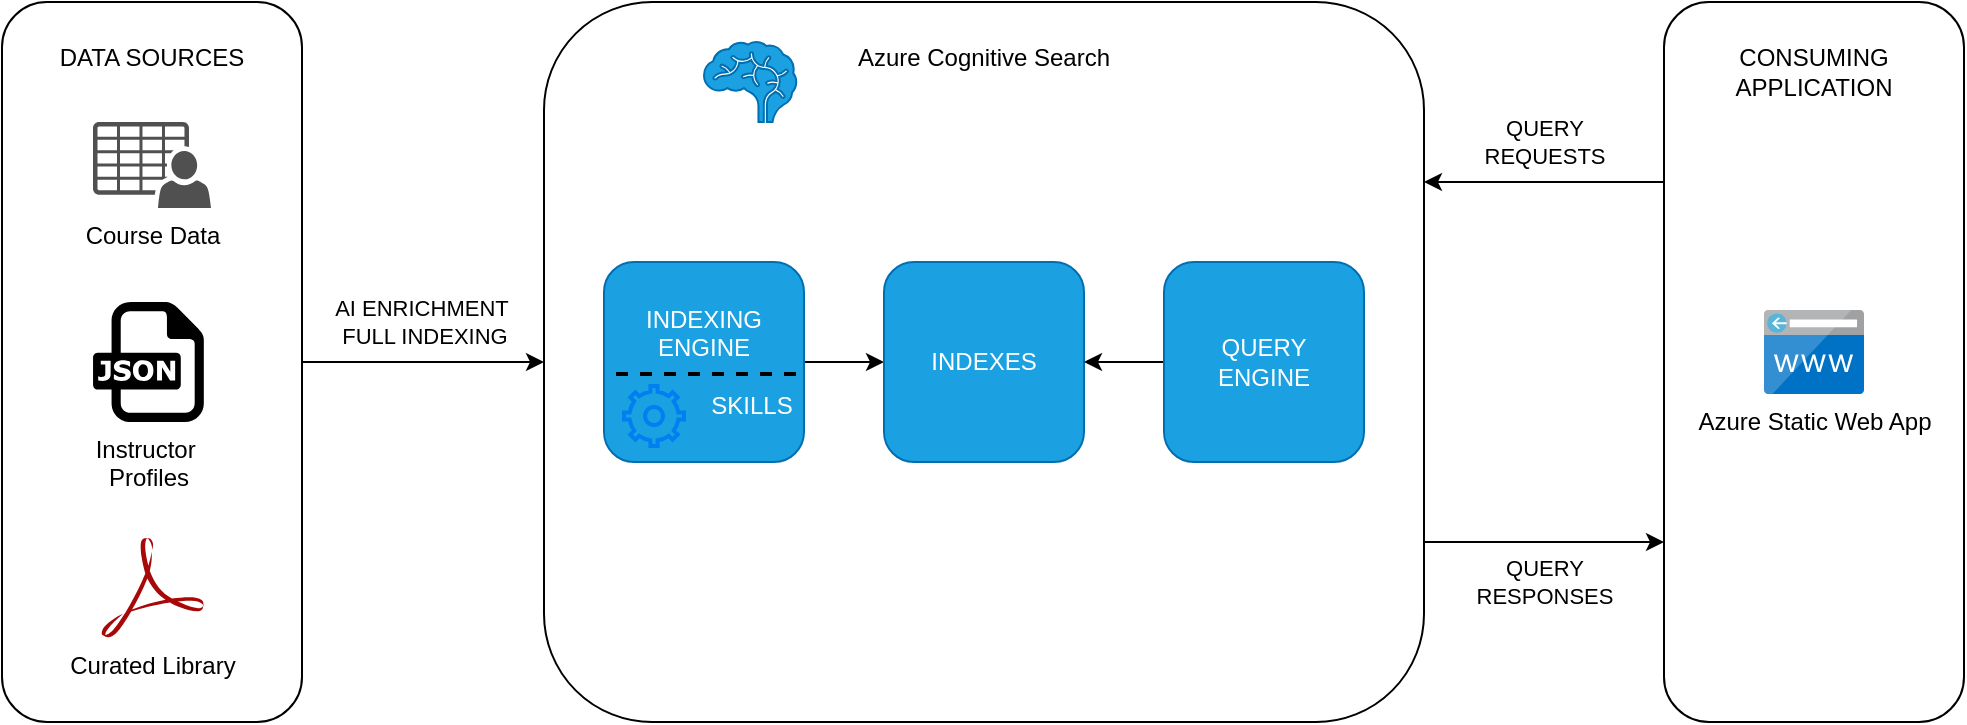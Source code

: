 <mxfile>
    <diagram id="opPc970GUqyMJmJhnnYP" name="Page-1">
        <mxGraphModel dx="1141" dy="1727" grid="1" gridSize="10" guides="1" tooltips="1" connect="1" arrows="1" fold="1" page="1" pageScale="1" pageWidth="850" pageHeight="1100" background="none" math="0" shadow="0">
            <root>
                <mxCell id="0"/>
                <mxCell id="1" parent="0"/>
                <mxCell id="21" value="&lt;span style=&quot;background-color: initial;&quot;&gt;&lt;br&gt;Azure Cognitive Search&lt;br&gt;&lt;/span&gt;" style="rounded=1;whiteSpace=wrap;html=1;align=center;verticalAlign=top;" vertex="1" parent="1">
                    <mxGeometry x="330" y="80" width="440" height="360" as="geometry"/>
                </mxCell>
                <mxCell id="38" value="&lt;span style=&quot;background-color: rgb(255, 255, 255);&quot;&gt;QUERY &lt;br&gt;RESPONSES&lt;/span&gt;" style="edgeStyle=none;html=1;exitX=1;exitY=0.75;exitDx=0;exitDy=0;fontColor=#000000;entryX=0;entryY=0.75;entryDx=0;entryDy=0;" edge="1" parent="1" source="21" target="22">
                    <mxGeometry y="-20" relative="1" as="geometry">
                        <mxPoint x="840" y="350" as="targetPoint"/>
                        <mxPoint as="offset"/>
                    </mxGeometry>
                </mxCell>
                <mxCell id="19" value="&lt;span style=&quot;background-color: initial;&quot;&gt;&lt;br&gt;DATA SOURCES&lt;/span&gt;" style="rounded=1;whiteSpace=wrap;html=1;align=center;verticalAlign=top;" vertex="1" parent="1">
                    <mxGeometry x="59" y="80" width="150" height="360" as="geometry"/>
                </mxCell>
                <mxCell id="25" value="AI ENRICHMENT&amp;nbsp;&lt;br&gt;FULL INDEXING" style="edgeStyle=none;html=1;entryX=0;entryY=0.5;entryDx=0;entryDy=0;exitX=1;exitY=0.5;exitDx=0;exitDy=0;" edge="1" parent="1" source="19" target="21">
                    <mxGeometry x="0.008" y="20" relative="1" as="geometry">
                        <mxPoint x="320" y="204.143" as="targetPoint"/>
                        <mxPoint x="220" y="240" as="sourcePoint"/>
                        <mxPoint as="offset"/>
                    </mxGeometry>
                </mxCell>
                <mxCell id="37" value="&lt;span style=&quot;background-color: rgb(255, 255, 255);&quot;&gt;QUERY &lt;br&gt;REQUESTS&lt;/span&gt;" style="edgeStyle=none;html=1;exitX=0;exitY=0.25;exitDx=0;exitDy=0;entryX=1;entryY=0.25;entryDx=0;entryDy=0;fontColor=#000000;" edge="1" parent="1" source="22" target="21">
                    <mxGeometry y="-20" relative="1" as="geometry">
                        <mxPoint as="offset"/>
                    </mxGeometry>
                </mxCell>
                <mxCell id="22" value="&lt;span style=&quot;background-color: initial;&quot;&gt;&lt;br&gt;CONSUMING APPLICATION&lt;br&gt;&lt;/span&gt;" style="rounded=1;whiteSpace=wrap;html=1;align=center;verticalAlign=top;" vertex="1" parent="1">
                    <mxGeometry x="890" y="80" width="150" height="360" as="geometry"/>
                </mxCell>
                <mxCell id="24" value="" style="shape=mxgraph.signs.healthcare.brain;html=1;pointerEvents=1;fillColor=#1ba1e2;strokeColor=#006EAF;verticalLabelPosition=bottom;verticalAlign=top;align=center;fontColor=#ffffff;aspect=fixed;" vertex="1" parent="1">
                    <mxGeometry x="410" y="100" width="46.12" height="40" as="geometry"/>
                </mxCell>
                <mxCell id="34" style="edgeStyle=none;html=1;exitX=1;exitY=0.5;exitDx=0;exitDy=0;" edge="1" parent="1" source="30" target="32">
                    <mxGeometry relative="1" as="geometry"/>
                </mxCell>
                <mxCell id="30" value="&lt;span style=&quot;background-color: initial;&quot;&gt;INDEXING ENGINE&lt;br&gt;&lt;br&gt;　　　　SKILLS&lt;br&gt;&lt;/span&gt;" style="rounded=1;whiteSpace=wrap;html=1;align=center;verticalAlign=middle;fillColor=#1BA1E2;fontColor=#ffffff;strokeColor=#006EAF;" vertex="1" parent="1">
                    <mxGeometry x="360" y="210" width="100" height="100" as="geometry"/>
                </mxCell>
                <mxCell id="32" value="&lt;span style=&quot;background-color: initial;&quot;&gt;INDEXES&lt;br&gt;&lt;/span&gt;" style="rounded=1;whiteSpace=wrap;html=1;align=center;verticalAlign=middle;fillColor=#1BA1E2;fontColor=#ffffff;strokeColor=#006EAF;" vertex="1" parent="1">
                    <mxGeometry x="500" y="210" width="100" height="100" as="geometry"/>
                </mxCell>
                <mxCell id="35" style="edgeStyle=none;html=1;exitX=0;exitY=0.5;exitDx=0;exitDy=0;entryX=1;entryY=0.5;entryDx=0;entryDy=0;" edge="1" parent="1" source="33" target="32">
                    <mxGeometry relative="1" as="geometry"/>
                </mxCell>
                <mxCell id="33" value="&lt;span style=&quot;background-color: initial;&quot;&gt;QUERY&lt;br&gt;ENGINE&lt;br&gt;&lt;/span&gt;" style="rounded=1;whiteSpace=wrap;html=1;align=center;verticalAlign=middle;fillColor=#1BA1E2;fontColor=#ffffff;strokeColor=#006EAF;" vertex="1" parent="1">
                    <mxGeometry x="640" y="210" width="100" height="100" as="geometry"/>
                </mxCell>
                <mxCell id="36" value="&lt;font style=&quot;background-color: rgb(255, 255, 255);&quot; color=&quot;#000000&quot;&gt;Azure Static Web App&lt;/font&gt;" style="sketch=0;aspect=fixed;html=1;points=[];align=center;image;fontSize=12;image=img/lib/mscae/CustomDomain.svg;labelBackgroundColor=#F0F0F0;" vertex="1" parent="1">
                    <mxGeometry x="940" y="234" width="50" height="42" as="geometry"/>
                </mxCell>
                <mxCell id="60" value="" style="html=1;verticalLabelPosition=bottom;align=center;labelBackgroundColor=#ffffff;verticalAlign=top;strokeWidth=2;strokeColor=#0080F0;shadow=0;dashed=0;shape=mxgraph.ios7.icons.settings;fontSize=7;fontColor=#000000;fillColor=none;" vertex="1" parent="1">
                    <mxGeometry x="370" y="272" width="30" height="30" as="geometry"/>
                </mxCell>
                <mxCell id="70" value="&lt;font style=&quot;&quot;&gt;&lt;span style=&quot;font-size: 12px;&quot;&gt;Instructor&amp;nbsp;&lt;br&gt;&lt;/span&gt;&lt;span style=&quot;font-size: 12px;&quot;&gt;Profiles&lt;/span&gt;&lt;/font&gt;" style="dashed=0;outlineConnect=0;html=1;align=center;labelPosition=center;verticalLabelPosition=bottom;verticalAlign=top;shape=mxgraph.weblogos.json;labelBackgroundColor=#FFFFFF;fontSize=7;fontColor=#000000;fillColor=none;aspect=fixed;labelBorderColor=none;" vertex="1" parent="1">
                    <mxGeometry x="104.5" y="230" width="55.41" height="60" as="geometry"/>
                </mxCell>
                <mxCell id="72" value="&lt;span style=&quot;font-size: 12px; background-color: rgb(255, 255, 255);&quot;&gt;Curated Library&lt;/span&gt;" style="dashed=0;outlineConnect=0;html=1;align=center;labelPosition=center;verticalLabelPosition=bottom;verticalAlign=top;shape=mxgraph.weblogos.adobe_pdf;fillColor=#A60908;labelBackgroundColor=none;fontSize=7;fontColor=#000000;aspect=fixed;" vertex="1" parent="1">
                    <mxGeometry x="108.58" y="348" width="51.33" height="50" as="geometry"/>
                </mxCell>
                <mxCell id="73" value="&lt;span style=&quot;font-size: 12px; background-color: rgb(255, 255, 255);&quot;&gt;Course Data&lt;/span&gt;" style="sketch=0;pointerEvents=1;shadow=0;dashed=0;html=1;strokeColor=none;fillColor=#505050;labelPosition=center;verticalLabelPosition=bottom;verticalAlign=top;outlineConnect=0;align=center;shape=mxgraph.office.users.csv_file;labelBackgroundColor=none;fontSize=7;fontColor=#000000;" vertex="1" parent="1">
                    <mxGeometry x="104.5" y="140" width="59" height="43" as="geometry"/>
                </mxCell>
                <mxCell id="76" value="" style="endArrow=none;dashed=1;html=1;labelBackgroundColor=#FFFFFF;fontSize=12;fontColor=#000000;strokeWidth=2;startSize=0;endSize=0;" edge="1" parent="1">
                    <mxGeometry width="50" height="50" relative="1" as="geometry">
                        <mxPoint x="366" y="266" as="sourcePoint"/>
                        <mxPoint x="461" y="266" as="targetPoint"/>
                    </mxGeometry>
                </mxCell>
            </root>
        </mxGraphModel>
    </diagram>
</mxfile>